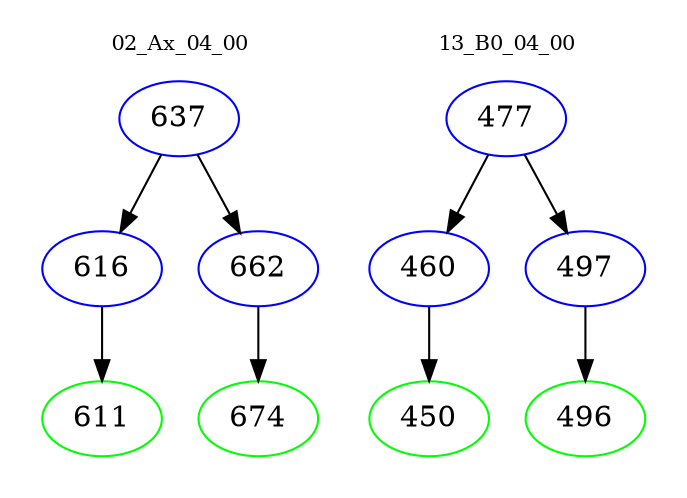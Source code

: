 digraph{
subgraph cluster_0 {
color = white
label = "02_Ax_04_00";
fontsize=10;
T0_637 [label="637", color="blue"]
T0_637 -> T0_616 [color="black"]
T0_616 [label="616", color="blue"]
T0_616 -> T0_611 [color="black"]
T0_611 [label="611", color="green"]
T0_637 -> T0_662 [color="black"]
T0_662 [label="662", color="blue"]
T0_662 -> T0_674 [color="black"]
T0_674 [label="674", color="green"]
}
subgraph cluster_1 {
color = white
label = "13_B0_04_00";
fontsize=10;
T1_477 [label="477", color="blue"]
T1_477 -> T1_460 [color="black"]
T1_460 [label="460", color="blue"]
T1_460 -> T1_450 [color="black"]
T1_450 [label="450", color="green"]
T1_477 -> T1_497 [color="black"]
T1_497 [label="497", color="blue"]
T1_497 -> T1_496 [color="black"]
T1_496 [label="496", color="green"]
}
}
